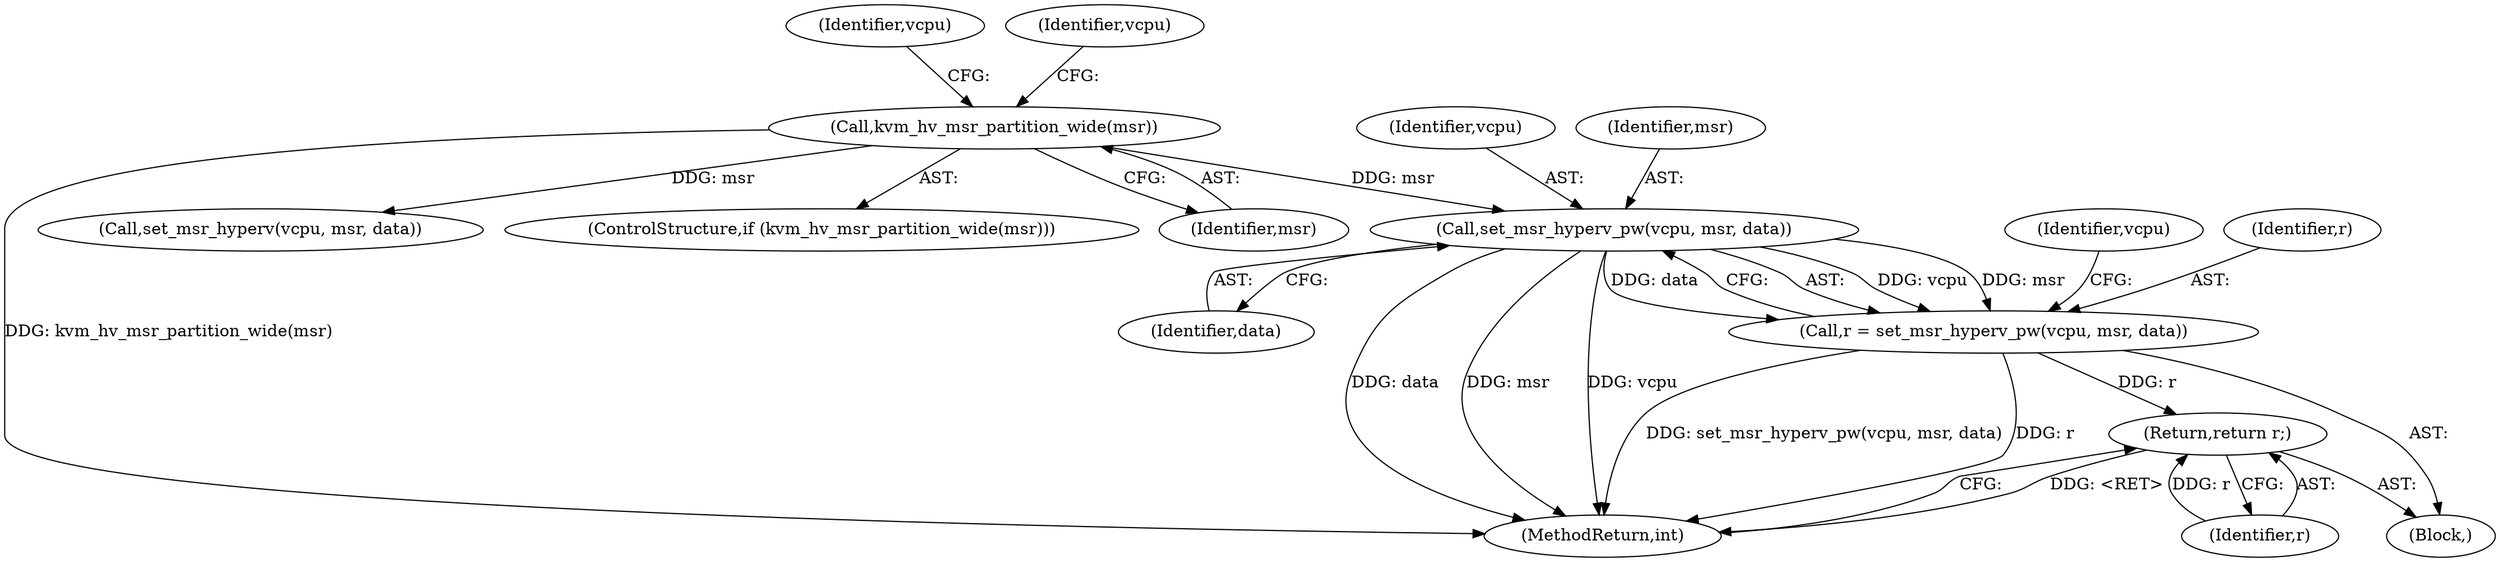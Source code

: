 digraph "0_linux_0b79459b482e85cb7426aa7da683a9f2c97aeae1_2@pointer" {
"1000528" [label="(Call,set_msr_hyperv_pw(vcpu, msr, data))"];
"1000515" [label="(Call,kvm_hv_msr_partition_wide(msr))"];
"1000526" [label="(Call,r = set_msr_hyperv_pw(vcpu, msr, data))"];
"1000539" [label="(Return,return r;)"];
"1000527" [label="(Identifier,r)"];
"1000544" [label="(Identifier,vcpu)"];
"1000531" [label="(Identifier,data)"];
"1000523" [label="(Identifier,vcpu)"];
"1000528" [label="(Call,set_msr_hyperv_pw(vcpu, msr, data))"];
"1000530" [label="(Identifier,msr)"];
"1000539" [label="(Return,return r;)"];
"1000540" [label="(Identifier,r)"];
"1000516" [label="(Identifier,msr)"];
"1000529" [label="(Identifier,vcpu)"];
"1000526" [label="(Call,r = set_msr_hyperv_pw(vcpu, msr, data))"];
"1000638" [label="(MethodReturn,int)"];
"1000515" [label="(Call,kvm_hv_msr_partition_wide(msr))"];
"1000543" [label="(Call,set_msr_hyperv(vcpu, msr, data))"];
"1000517" [label="(Block,)"];
"1000536" [label="(Identifier,vcpu)"];
"1000514" [label="(ControlStructure,if (kvm_hv_msr_partition_wide(msr)))"];
"1000528" -> "1000526"  [label="AST: "];
"1000528" -> "1000531"  [label="CFG: "];
"1000529" -> "1000528"  [label="AST: "];
"1000530" -> "1000528"  [label="AST: "];
"1000531" -> "1000528"  [label="AST: "];
"1000526" -> "1000528"  [label="CFG: "];
"1000528" -> "1000638"  [label="DDG: data"];
"1000528" -> "1000638"  [label="DDG: msr"];
"1000528" -> "1000638"  [label="DDG: vcpu"];
"1000528" -> "1000526"  [label="DDG: vcpu"];
"1000528" -> "1000526"  [label="DDG: msr"];
"1000528" -> "1000526"  [label="DDG: data"];
"1000515" -> "1000528"  [label="DDG: msr"];
"1000515" -> "1000514"  [label="AST: "];
"1000515" -> "1000516"  [label="CFG: "];
"1000516" -> "1000515"  [label="AST: "];
"1000523" -> "1000515"  [label="CFG: "];
"1000544" -> "1000515"  [label="CFG: "];
"1000515" -> "1000638"  [label="DDG: kvm_hv_msr_partition_wide(msr)"];
"1000515" -> "1000543"  [label="DDG: msr"];
"1000526" -> "1000517"  [label="AST: "];
"1000527" -> "1000526"  [label="AST: "];
"1000536" -> "1000526"  [label="CFG: "];
"1000526" -> "1000638"  [label="DDG: set_msr_hyperv_pw(vcpu, msr, data)"];
"1000526" -> "1000638"  [label="DDG: r"];
"1000526" -> "1000539"  [label="DDG: r"];
"1000539" -> "1000517"  [label="AST: "];
"1000539" -> "1000540"  [label="CFG: "];
"1000540" -> "1000539"  [label="AST: "];
"1000638" -> "1000539"  [label="CFG: "];
"1000539" -> "1000638"  [label="DDG: <RET>"];
"1000540" -> "1000539"  [label="DDG: r"];
}

